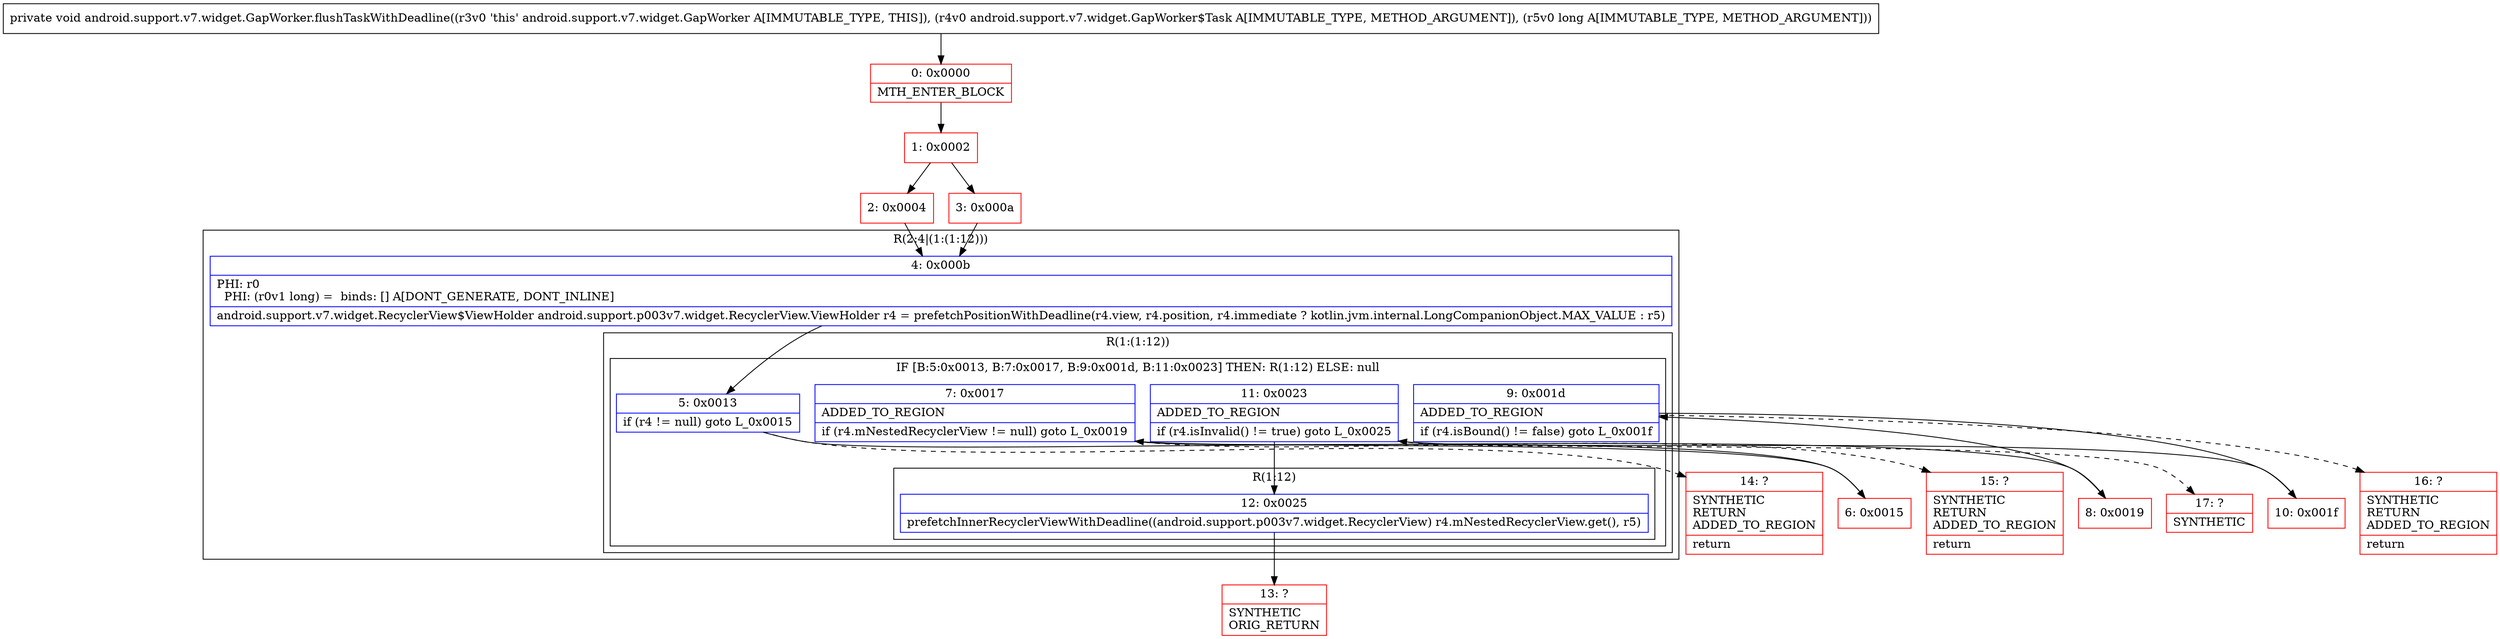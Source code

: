 digraph "CFG forandroid.support.v7.widget.GapWorker.flushTaskWithDeadline(Landroid\/support\/v7\/widget\/GapWorker$Task;J)V" {
subgraph cluster_Region_1828369552 {
label = "R(2:4|(1:(1:12)))";
node [shape=record,color=blue];
Node_4 [shape=record,label="{4\:\ 0x000b|PHI: r0 \l  PHI: (r0v1 long) =  binds: [] A[DONT_GENERATE, DONT_INLINE]\l|android.support.v7.widget.RecyclerView$ViewHolder android.support.p003v7.widget.RecyclerView.ViewHolder r4 = prefetchPositionWithDeadline(r4.view, r4.position, r4.immediate ? kotlin.jvm.internal.LongCompanionObject.MAX_VALUE : r5)\l}"];
subgraph cluster_Region_1086475397 {
label = "R(1:(1:12))";
node [shape=record,color=blue];
subgraph cluster_IfRegion_1264606897 {
label = "IF [B:5:0x0013, B:7:0x0017, B:9:0x001d, B:11:0x0023] THEN: R(1:12) ELSE: null";
node [shape=record,color=blue];
Node_5 [shape=record,label="{5\:\ 0x0013|if (r4 != null) goto L_0x0015\l}"];
Node_7 [shape=record,label="{7\:\ 0x0017|ADDED_TO_REGION\l|if (r4.mNestedRecyclerView != null) goto L_0x0019\l}"];
Node_9 [shape=record,label="{9\:\ 0x001d|ADDED_TO_REGION\l|if (r4.isBound() != false) goto L_0x001f\l}"];
Node_11 [shape=record,label="{11\:\ 0x0023|ADDED_TO_REGION\l|if (r4.isInvalid() != true) goto L_0x0025\l}"];
subgraph cluster_Region_531354104 {
label = "R(1:12)";
node [shape=record,color=blue];
Node_12 [shape=record,label="{12\:\ 0x0025|prefetchInnerRecyclerViewWithDeadline((android.support.p003v7.widget.RecyclerView) r4.mNestedRecyclerView.get(), r5)\l}"];
}
}
}
}
Node_0 [shape=record,color=red,label="{0\:\ 0x0000|MTH_ENTER_BLOCK\l}"];
Node_1 [shape=record,color=red,label="{1\:\ 0x0002}"];
Node_2 [shape=record,color=red,label="{2\:\ 0x0004}"];
Node_3 [shape=record,color=red,label="{3\:\ 0x000a}"];
Node_6 [shape=record,color=red,label="{6\:\ 0x0015}"];
Node_8 [shape=record,color=red,label="{8\:\ 0x0019}"];
Node_10 [shape=record,color=red,label="{10\:\ 0x001f}"];
Node_13 [shape=record,color=red,label="{13\:\ ?|SYNTHETIC\lORIG_RETURN\l}"];
Node_14 [shape=record,color=red,label="{14\:\ ?|SYNTHETIC\lRETURN\lADDED_TO_REGION\l|return\l}"];
Node_15 [shape=record,color=red,label="{15\:\ ?|SYNTHETIC\lRETURN\lADDED_TO_REGION\l|return\l}"];
Node_16 [shape=record,color=red,label="{16\:\ ?|SYNTHETIC\lRETURN\lADDED_TO_REGION\l|return\l}"];
Node_17 [shape=record,color=red,label="{17\:\ ?|SYNTHETIC\l}"];
MethodNode[shape=record,label="{private void android.support.v7.widget.GapWorker.flushTaskWithDeadline((r3v0 'this' android.support.v7.widget.GapWorker A[IMMUTABLE_TYPE, THIS]), (r4v0 android.support.v7.widget.GapWorker$Task A[IMMUTABLE_TYPE, METHOD_ARGUMENT]), (r5v0 long A[IMMUTABLE_TYPE, METHOD_ARGUMENT])) }"];
MethodNode -> Node_0;
Node_4 -> Node_5;
Node_5 -> Node_6;
Node_5 -> Node_14[style=dashed];
Node_7 -> Node_8;
Node_7 -> Node_15[style=dashed];
Node_9 -> Node_10;
Node_9 -> Node_16[style=dashed];
Node_11 -> Node_12;
Node_11 -> Node_17[style=dashed];
Node_12 -> Node_13;
Node_0 -> Node_1;
Node_1 -> Node_2;
Node_1 -> Node_3;
Node_2 -> Node_4;
Node_3 -> Node_4;
Node_6 -> Node_7;
Node_8 -> Node_9;
Node_10 -> Node_11;
}

